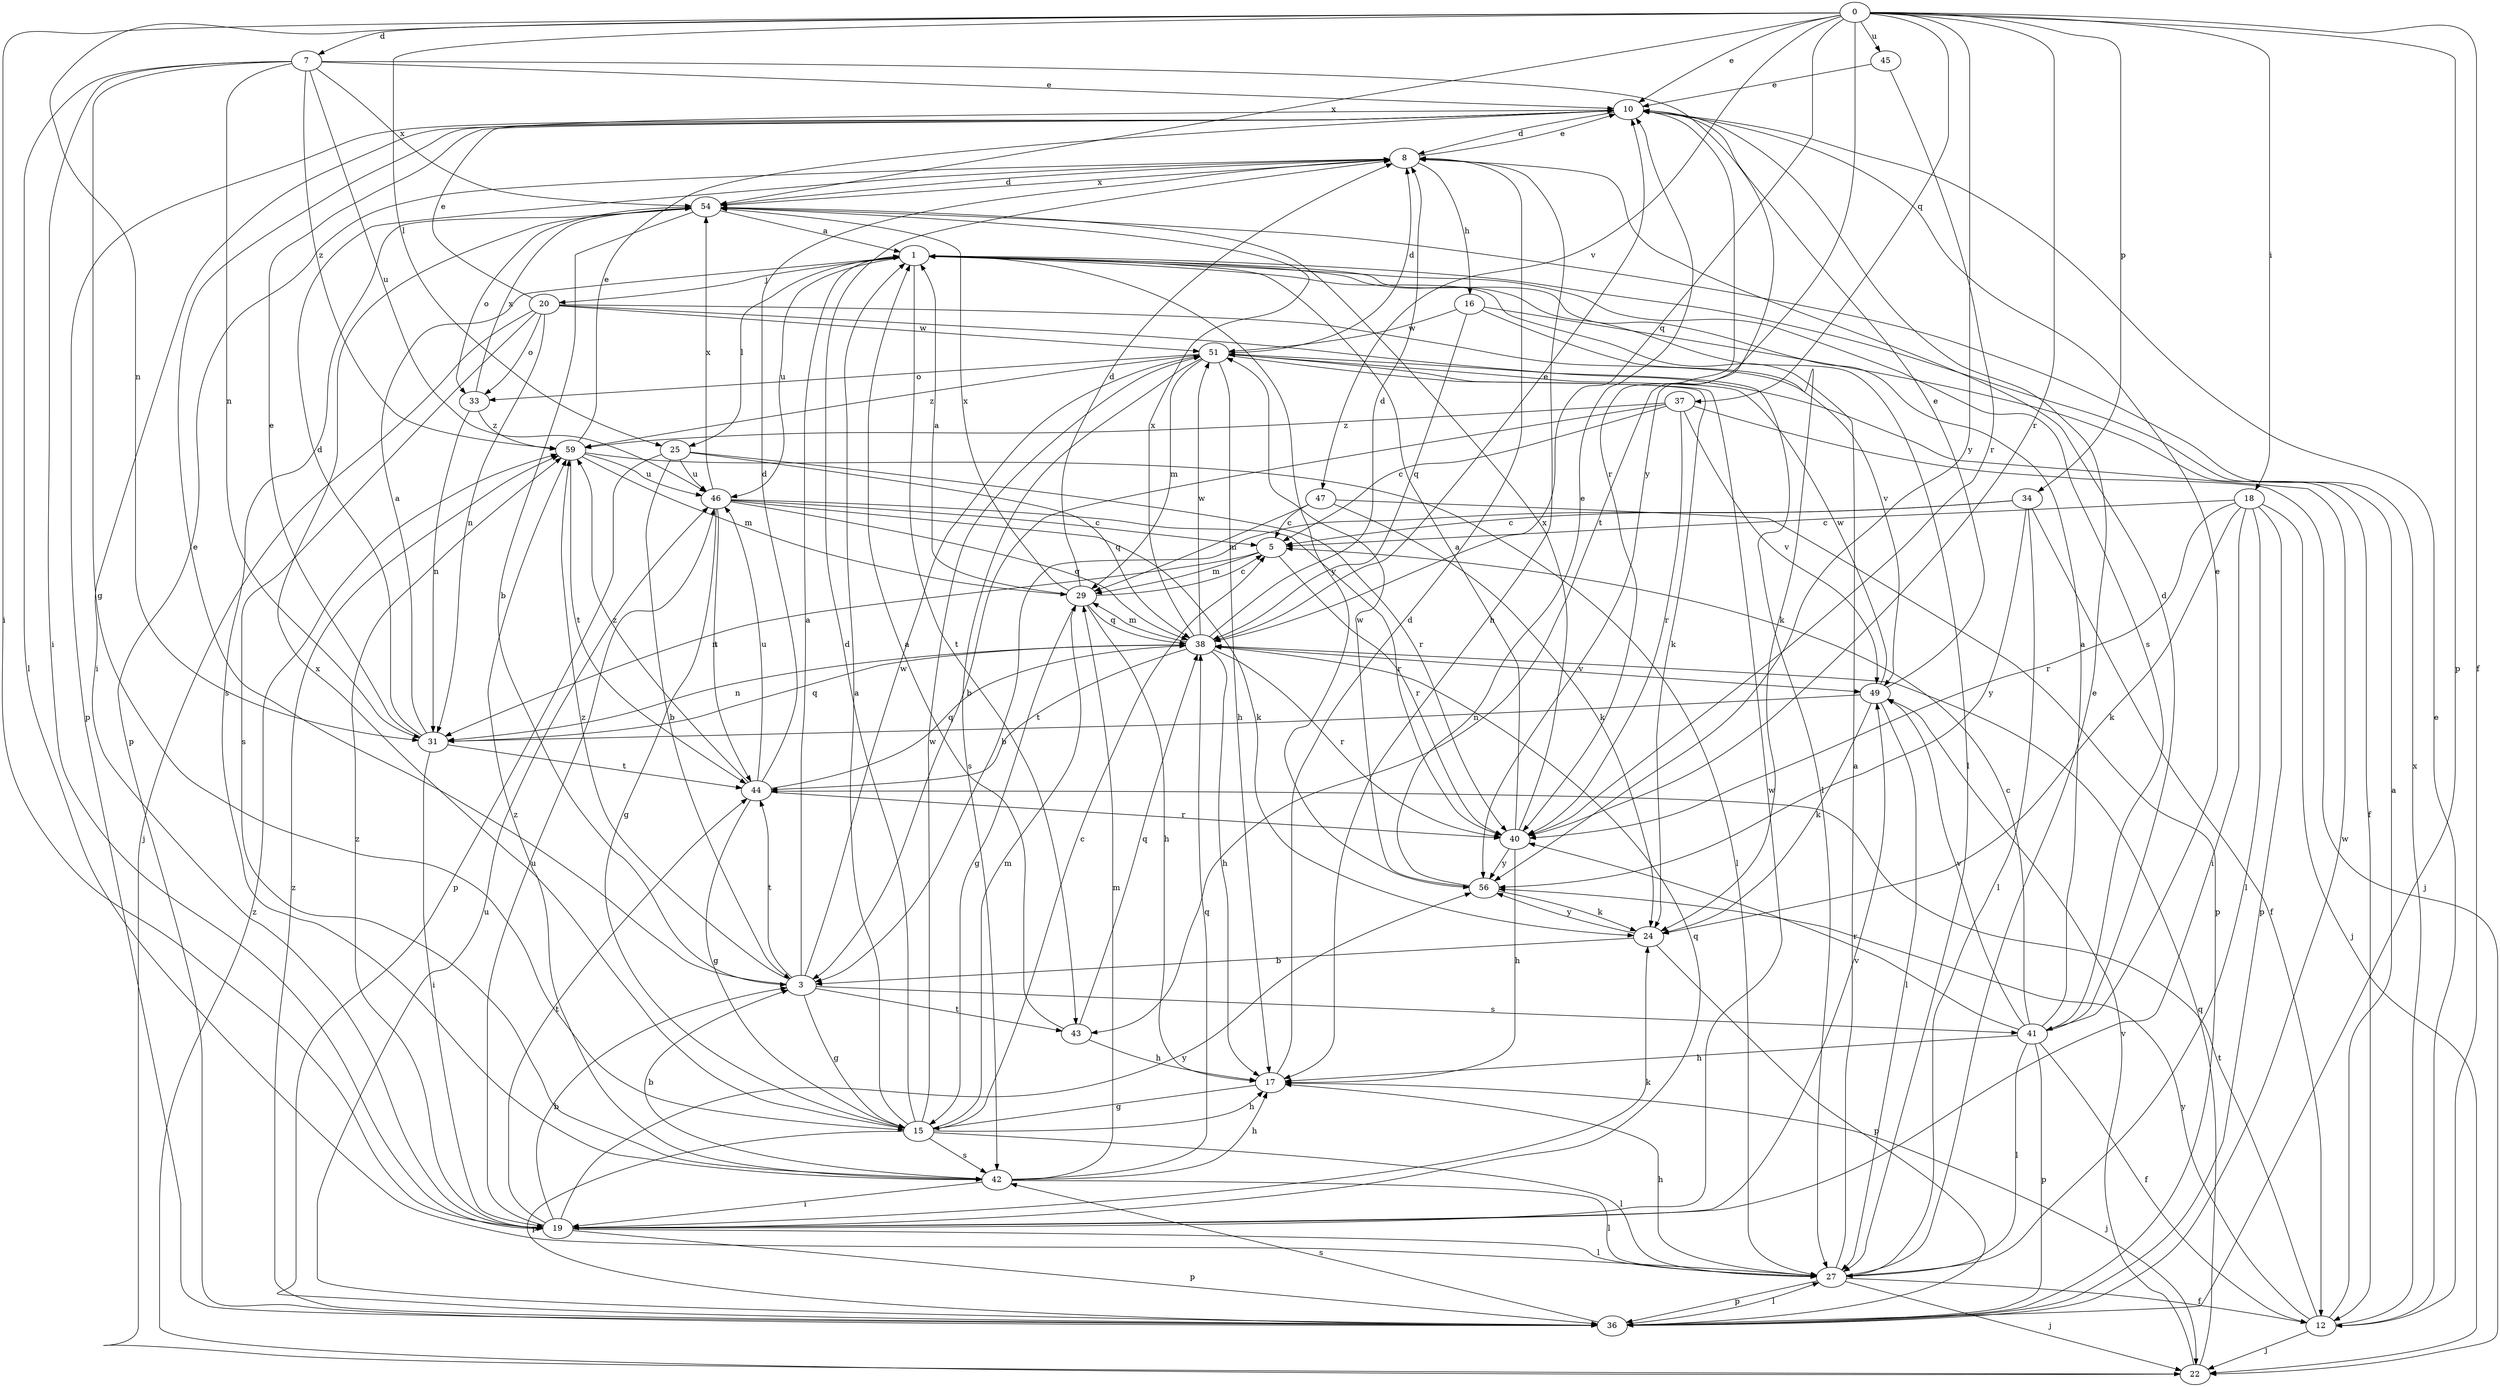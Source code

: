 strict digraph  {
0;
1;
3;
5;
7;
8;
10;
12;
15;
16;
17;
18;
19;
20;
22;
24;
25;
27;
29;
31;
33;
34;
36;
37;
38;
40;
41;
42;
43;
44;
45;
46;
47;
49;
51;
54;
56;
59;
0 -> 7  [label=d];
0 -> 10  [label=e];
0 -> 12  [label=f];
0 -> 18  [label=i];
0 -> 19  [label=i];
0 -> 25  [label=l];
0 -> 31  [label=n];
0 -> 34  [label=p];
0 -> 36  [label=p];
0 -> 37  [label=q];
0 -> 38  [label=q];
0 -> 40  [label=r];
0 -> 43  [label=t];
0 -> 45  [label=u];
0 -> 47  [label=v];
0 -> 54  [label=x];
0 -> 56  [label=y];
1 -> 20  [label=j];
1 -> 25  [label=l];
1 -> 27  [label=l];
1 -> 41  [label=s];
1 -> 43  [label=t];
1 -> 46  [label=u];
1 -> 56  [label=y];
3 -> 1  [label=a];
3 -> 10  [label=e];
3 -> 15  [label=g];
3 -> 41  [label=s];
3 -> 43  [label=t];
3 -> 44  [label=t];
3 -> 51  [label=w];
3 -> 59  [label=z];
5 -> 29  [label=m];
5 -> 31  [label=n];
5 -> 40  [label=r];
7 -> 10  [label=e];
7 -> 15  [label=g];
7 -> 19  [label=i];
7 -> 27  [label=l];
7 -> 31  [label=n];
7 -> 46  [label=u];
7 -> 54  [label=x];
7 -> 56  [label=y];
7 -> 59  [label=z];
8 -> 10  [label=e];
8 -> 16  [label=h];
8 -> 17  [label=h];
8 -> 36  [label=p];
8 -> 54  [label=x];
10 -> 8  [label=d];
10 -> 19  [label=i];
10 -> 36  [label=p];
10 -> 40  [label=r];
12 -> 1  [label=a];
12 -> 10  [label=e];
12 -> 22  [label=j];
12 -> 44  [label=t];
12 -> 54  [label=x];
12 -> 56  [label=y];
15 -> 1  [label=a];
15 -> 5  [label=c];
15 -> 8  [label=d];
15 -> 17  [label=h];
15 -> 27  [label=l];
15 -> 29  [label=m];
15 -> 36  [label=p];
15 -> 42  [label=s];
15 -> 51  [label=w];
15 -> 54  [label=x];
16 -> 12  [label=f];
16 -> 24  [label=k];
16 -> 38  [label=q];
16 -> 51  [label=w];
17 -> 8  [label=d];
17 -> 15  [label=g];
17 -> 22  [label=j];
18 -> 5  [label=c];
18 -> 19  [label=i];
18 -> 22  [label=j];
18 -> 24  [label=k];
18 -> 27  [label=l];
18 -> 36  [label=p];
18 -> 40  [label=r];
19 -> 3  [label=b];
19 -> 24  [label=k];
19 -> 27  [label=l];
19 -> 36  [label=p];
19 -> 38  [label=q];
19 -> 44  [label=t];
19 -> 46  [label=u];
19 -> 49  [label=v];
19 -> 51  [label=w];
19 -> 56  [label=y];
19 -> 59  [label=z];
20 -> 10  [label=e];
20 -> 22  [label=j];
20 -> 27  [label=l];
20 -> 31  [label=n];
20 -> 33  [label=o];
20 -> 42  [label=s];
20 -> 49  [label=v];
20 -> 51  [label=w];
22 -> 38  [label=q];
22 -> 49  [label=v];
22 -> 59  [label=z];
24 -> 3  [label=b];
24 -> 36  [label=p];
24 -> 56  [label=y];
25 -> 3  [label=b];
25 -> 36  [label=p];
25 -> 38  [label=q];
25 -> 40  [label=r];
25 -> 46  [label=u];
27 -> 1  [label=a];
27 -> 10  [label=e];
27 -> 12  [label=f];
27 -> 17  [label=h];
27 -> 22  [label=j];
27 -> 36  [label=p];
29 -> 1  [label=a];
29 -> 5  [label=c];
29 -> 8  [label=d];
29 -> 15  [label=g];
29 -> 17  [label=h];
29 -> 38  [label=q];
29 -> 54  [label=x];
31 -> 1  [label=a];
31 -> 8  [label=d];
31 -> 10  [label=e];
31 -> 19  [label=i];
31 -> 38  [label=q];
31 -> 44  [label=t];
33 -> 31  [label=n];
33 -> 54  [label=x];
33 -> 59  [label=z];
34 -> 3  [label=b];
34 -> 5  [label=c];
34 -> 12  [label=f];
34 -> 27  [label=l];
34 -> 56  [label=y];
36 -> 27  [label=l];
36 -> 42  [label=s];
36 -> 46  [label=u];
36 -> 51  [label=w];
36 -> 59  [label=z];
37 -> 3  [label=b];
37 -> 5  [label=c];
37 -> 22  [label=j];
37 -> 40  [label=r];
37 -> 49  [label=v];
37 -> 59  [label=z];
38 -> 8  [label=d];
38 -> 10  [label=e];
38 -> 17  [label=h];
38 -> 29  [label=m];
38 -> 31  [label=n];
38 -> 40  [label=r];
38 -> 44  [label=t];
38 -> 49  [label=v];
38 -> 51  [label=w];
38 -> 54  [label=x];
40 -> 1  [label=a];
40 -> 17  [label=h];
40 -> 54  [label=x];
40 -> 56  [label=y];
41 -> 1  [label=a];
41 -> 5  [label=c];
41 -> 8  [label=d];
41 -> 10  [label=e];
41 -> 12  [label=f];
41 -> 17  [label=h];
41 -> 27  [label=l];
41 -> 36  [label=p];
41 -> 40  [label=r];
41 -> 49  [label=v];
42 -> 3  [label=b];
42 -> 17  [label=h];
42 -> 19  [label=i];
42 -> 27  [label=l];
42 -> 29  [label=m];
42 -> 38  [label=q];
42 -> 59  [label=z];
43 -> 1  [label=a];
43 -> 17  [label=h];
43 -> 38  [label=q];
44 -> 8  [label=d];
44 -> 15  [label=g];
44 -> 38  [label=q];
44 -> 40  [label=r];
44 -> 46  [label=u];
44 -> 59  [label=z];
45 -> 10  [label=e];
45 -> 40  [label=r];
46 -> 5  [label=c];
46 -> 15  [label=g];
46 -> 24  [label=k];
46 -> 38  [label=q];
46 -> 40  [label=r];
46 -> 44  [label=t];
46 -> 54  [label=x];
47 -> 5  [label=c];
47 -> 24  [label=k];
47 -> 29  [label=m];
47 -> 36  [label=p];
49 -> 10  [label=e];
49 -> 24  [label=k];
49 -> 27  [label=l];
49 -> 31  [label=n];
49 -> 51  [label=w];
51 -> 8  [label=d];
51 -> 17  [label=h];
51 -> 24  [label=k];
51 -> 29  [label=m];
51 -> 33  [label=o];
51 -> 42  [label=s];
51 -> 59  [label=z];
54 -> 1  [label=a];
54 -> 3  [label=b];
54 -> 8  [label=d];
54 -> 33  [label=o];
54 -> 42  [label=s];
56 -> 10  [label=e];
56 -> 24  [label=k];
56 -> 51  [label=w];
59 -> 10  [label=e];
59 -> 27  [label=l];
59 -> 29  [label=m];
59 -> 44  [label=t];
59 -> 46  [label=u];
}
